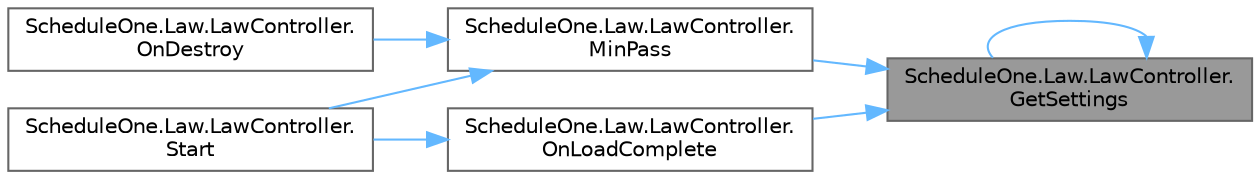 digraph "ScheduleOne.Law.LawController.GetSettings"
{
 // LATEX_PDF_SIZE
  bgcolor="transparent";
  edge [fontname=Helvetica,fontsize=10,labelfontname=Helvetica,labelfontsize=10];
  node [fontname=Helvetica,fontsize=10,shape=box,height=0.2,width=0.4];
  rankdir="RL";
  Node1 [id="Node000001",label="ScheduleOne.Law.LawController.\lGetSettings",height=0.2,width=0.4,color="gray40", fillcolor="grey60", style="filled", fontcolor="black",tooltip=" "];
  Node1 -> Node1 [id="edge1_Node000001_Node000001",dir="back",color="steelblue1",style="solid",tooltip=" "];
  Node1 -> Node2 [id="edge2_Node000001_Node000002",dir="back",color="steelblue1",style="solid",tooltip=" "];
  Node2 [id="Node000002",label="ScheduleOne.Law.LawController.\lMinPass",height=0.2,width=0.4,color="grey40", fillcolor="white", style="filled",URL="$class_schedule_one_1_1_law_1_1_law_controller.html#a43c07cce48d73855f2c4c6eab0239588",tooltip=" "];
  Node2 -> Node3 [id="edge3_Node000002_Node000003",dir="back",color="steelblue1",style="solid",tooltip=" "];
  Node3 [id="Node000003",label="ScheduleOne.Law.LawController.\lOnDestroy",height=0.2,width=0.4,color="grey40", fillcolor="white", style="filled",URL="$class_schedule_one_1_1_law_1_1_law_controller.html#ae8bb918dc1432b34bf47adc0c8c0325d",tooltip=" "];
  Node2 -> Node4 [id="edge4_Node000002_Node000004",dir="back",color="steelblue1",style="solid",tooltip=" "];
  Node4 [id="Node000004",label="ScheduleOne.Law.LawController.\lStart",height=0.2,width=0.4,color="grey40", fillcolor="white", style="filled",URL="$class_schedule_one_1_1_law_1_1_law_controller.html#a59242ad835ab5035f5617e0ddc6a5930",tooltip=" "];
  Node1 -> Node5 [id="edge5_Node000001_Node000005",dir="back",color="steelblue1",style="solid",tooltip=" "];
  Node5 [id="Node000005",label="ScheduleOne.Law.LawController.\lOnLoadComplete",height=0.2,width=0.4,color="grey40", fillcolor="white", style="filled",URL="$class_schedule_one_1_1_law_1_1_law_controller.html#add09ec37969a27dfdeea70a050a061dd",tooltip=" "];
  Node5 -> Node4 [id="edge6_Node000005_Node000004",dir="back",color="steelblue1",style="solid",tooltip=" "];
}
